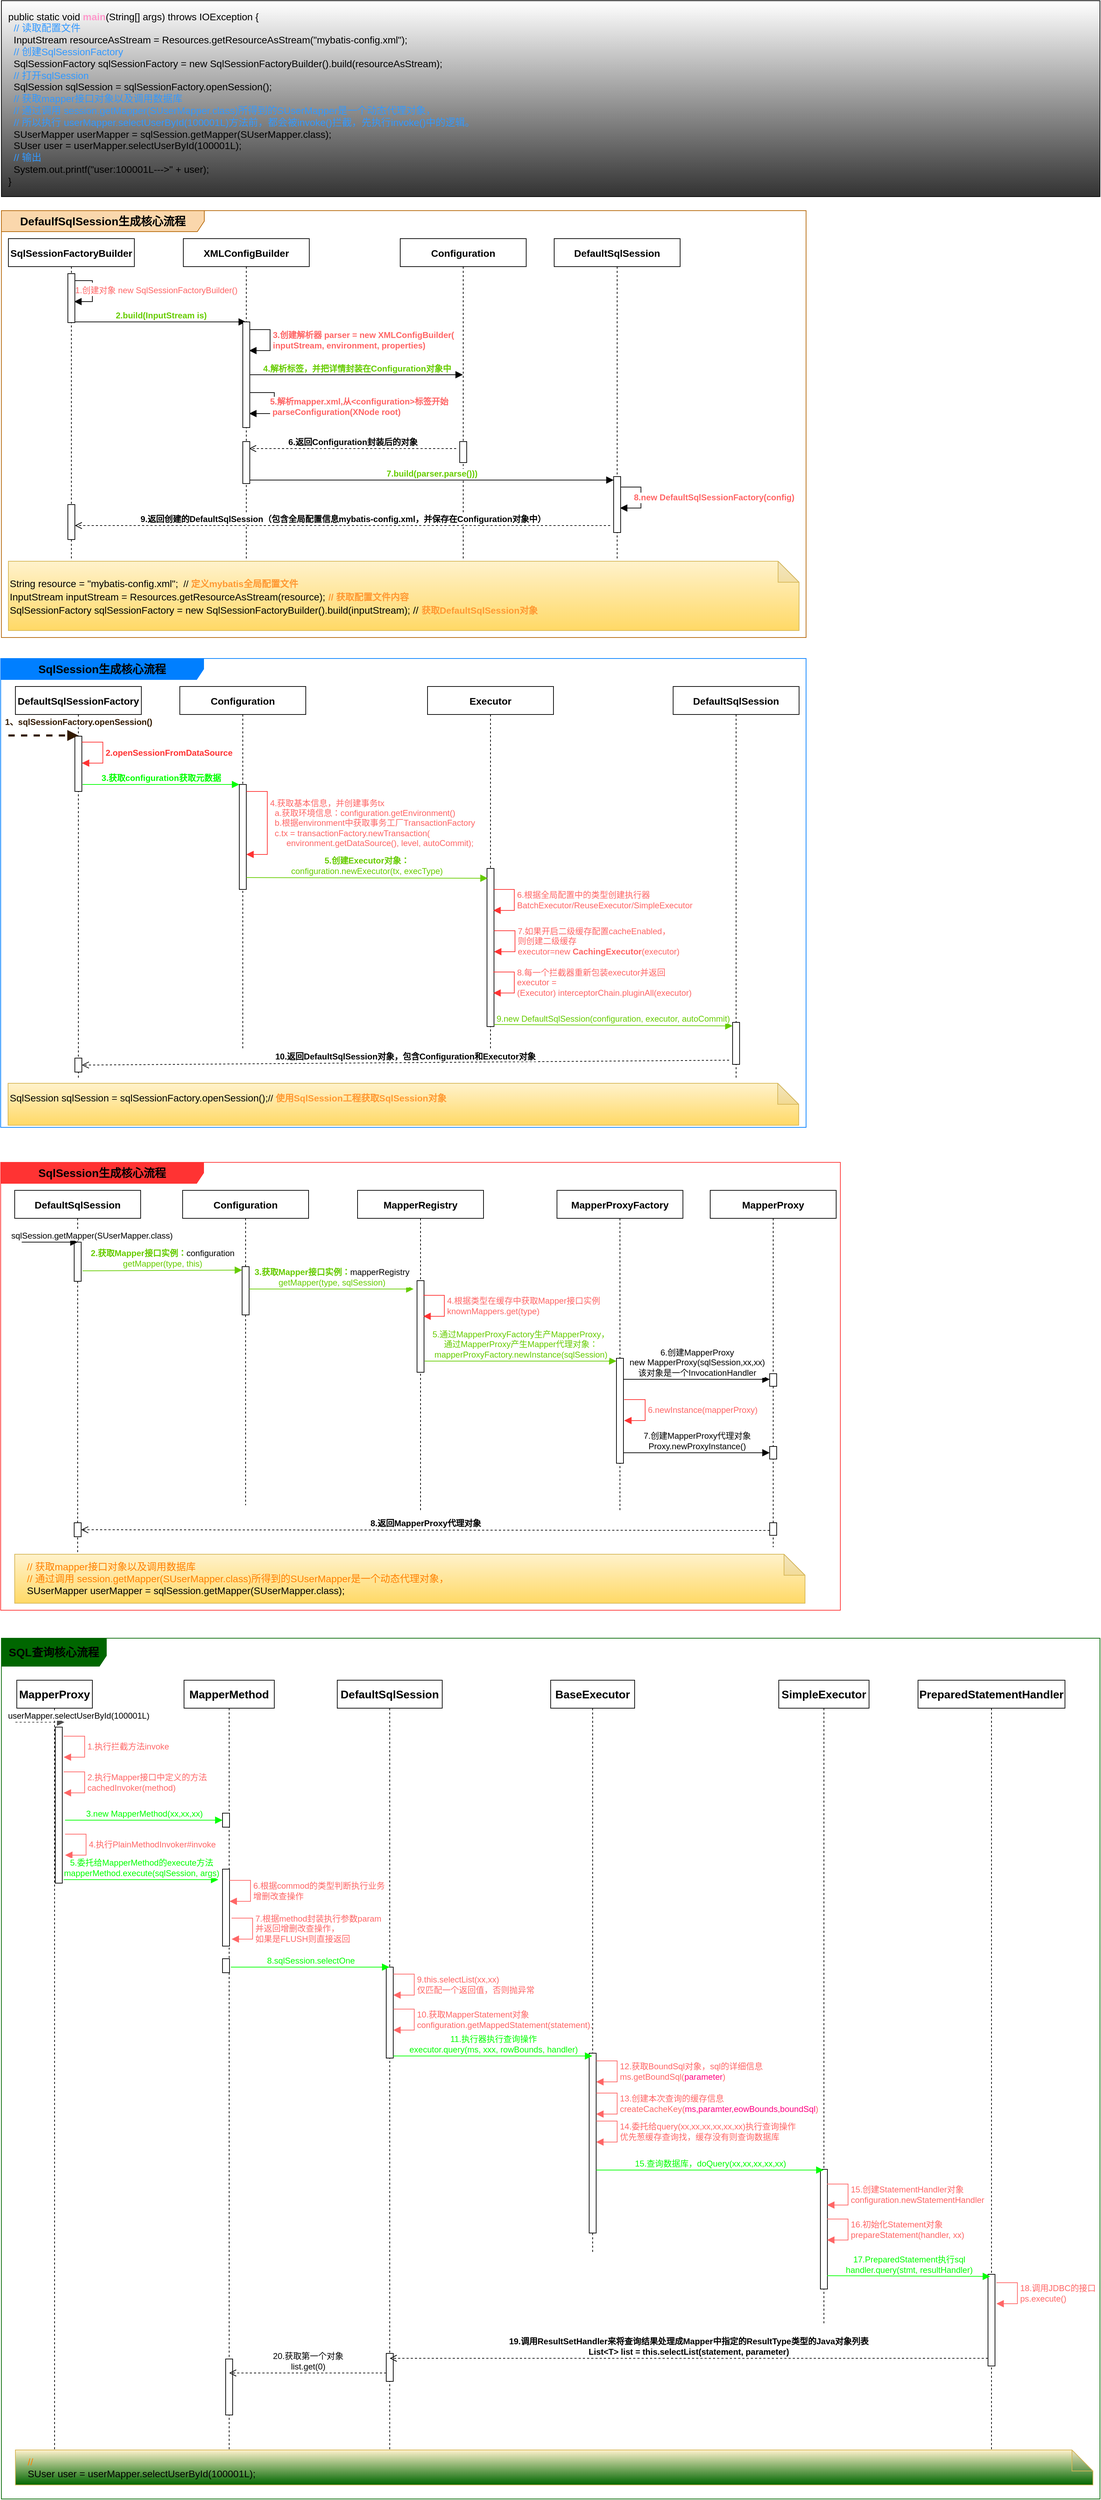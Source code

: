 <mxfile version="22.1.11" type="github">
  <diagram name="Page-1" id="13e1069c-82ec-6db2-03f1-153e76fe0fe0">
    <mxGraphModel dx="594" dy="2478" grid="1" gridSize="10" guides="1" tooltips="1" connect="1" arrows="1" fold="1" page="1" pageScale="1" pageWidth="1100" pageHeight="850" background="none" math="0" shadow="0">
      <root>
        <mxCell id="0" />
        <mxCell id="1" parent="0" />
        <mxCell id="zjFDjqaOxEZ_G2lJnjP6-79" value="" style="group" parent="1" vertex="1" connectable="0">
          <mxGeometry x="70" width="1150" height="610" as="geometry" />
        </mxCell>
        <mxCell id="zjFDjqaOxEZ_G2lJnjP6-47" value="&lt;b&gt;DefaulfSqlSession生成核心流程&lt;/b&gt;" style="shape=umlFrame;whiteSpace=wrap;html=1;pointerEvents=0;fontSize=16;fillStyle=solid;swimlaneFillColor=default;width=290;height=30;fillColor=#fad7ac;strokeColor=#b46504;shadow=0;container=0;" parent="zjFDjqaOxEZ_G2lJnjP6-79" vertex="1">
          <mxGeometry width="1150" height="610" as="geometry" />
        </mxCell>
        <mxCell id="zjFDjqaOxEZ_G2lJnjP6-3" value="&lt;font style=&quot;font-size: 14px;&quot;&gt;&lt;b&gt;SqlSessionFactoryBuilder&lt;/b&gt;&lt;/font&gt;" style="shape=umlLifeline;perimeter=lifelinePerimeter;whiteSpace=wrap;html=1;container=0;dropTarget=0;collapsible=0;recursiveResize=0;outlineConnect=0;portConstraint=eastwest;newEdgeStyle={&quot;curved&quot;:0,&quot;rounded&quot;:0};fontSize=16;labelBackgroundColor=none;" parent="zjFDjqaOxEZ_G2lJnjP6-79" vertex="1">
          <mxGeometry x="10" y="40" width="180" height="460" as="geometry" />
        </mxCell>
        <mxCell id="zjFDjqaOxEZ_G2lJnjP6-11" value="" style="html=1;align=left;spacingLeft=2;endArrow=block;rounded=0;edgeStyle=orthogonalEdgeStyle;curved=0;rounded=0;fontSize=12;startSize=8;endSize=8;" parent="zjFDjqaOxEZ_G2lJnjP6-79" edge="1">
          <mxGeometry x="0.854" y="-10" relative="1" as="geometry">
            <mxPoint x="104" y="100" as="sourcePoint" />
            <Array as="points">
              <mxPoint x="130" y="100" />
              <mxPoint x="130" y="130" />
            </Array>
            <mxPoint x="104" y="130" as="targetPoint" />
            <mxPoint as="offset" />
          </mxGeometry>
        </mxCell>
        <mxCell id="zjFDjqaOxEZ_G2lJnjP6-14" value="&lt;font color=&quot;#ff6666&quot; style=&quot;font-size: 12px;&quot;&gt;1.创建对象 new SqlSessionFactoryBuilder()&lt;/font&gt;" style="edgeLabel;html=1;align=center;verticalAlign=middle;resizable=0;points=[];fontSize=16;container=0;" parent="zjFDjqaOxEZ_G2lJnjP6-11" vertex="1" connectable="0">
          <mxGeometry x="0.098" y="2" relative="1" as="geometry">
            <mxPoint x="89" y="-7" as="offset" />
          </mxGeometry>
        </mxCell>
        <mxCell id="zjFDjqaOxEZ_G2lJnjP6-13" value="&lt;b&gt;&lt;font style=&quot;font-size: 14px;&quot;&gt;XMLConfigBuilder&lt;/font&gt;&lt;/b&gt;" style="shape=umlLifeline;perimeter=lifelinePerimeter;whiteSpace=wrap;html=1;container=0;dropTarget=0;collapsible=0;recursiveResize=0;outlineConnect=0;portConstraint=eastwest;newEdgeStyle={&quot;curved&quot;:0,&quot;rounded&quot;:0};fontSize=16;labelBackgroundColor=none;" parent="zjFDjqaOxEZ_G2lJnjP6-79" vertex="1">
          <mxGeometry x="260" y="40" width="180" height="460" as="geometry" />
        </mxCell>
        <mxCell id="zjFDjqaOxEZ_G2lJnjP6-19" value="&lt;b&gt;&lt;font color=&quot;#66cc00&quot;&gt;2.build(InputStream is)&lt;/font&gt;&lt;/b&gt;" style="html=1;verticalAlign=bottom;endArrow=block;curved=0;rounded=0;fontSize=12;startSize=8;endSize=8;" parent="zjFDjqaOxEZ_G2lJnjP6-79" target="zjFDjqaOxEZ_G2lJnjP6-13" edge="1">
          <mxGeometry width="80" relative="1" as="geometry">
            <mxPoint x="105" y="159" as="sourcePoint" />
            <mxPoint x="185" y="159" as="targetPoint" />
          </mxGeometry>
        </mxCell>
        <mxCell id="zjFDjqaOxEZ_G2lJnjP6-28" value="&lt;b&gt;&lt;font color=&quot;#ff6666&quot;&gt;3.创建解析器 parser = new XMLConfigBuilder(&lt;br&gt;inputStream, environment, properties)&lt;/font&gt;&lt;/b&gt;" style="html=1;align=left;spacingLeft=2;endArrow=block;rounded=0;edgeStyle=orthogonalEdgeStyle;curved=0;rounded=0;fontSize=12;startSize=8;endSize=8;" parent="zjFDjqaOxEZ_G2lJnjP6-79" edge="1">
          <mxGeometry relative="1" as="geometry">
            <mxPoint x="354" y="170" as="sourcePoint" />
            <Array as="points">
              <mxPoint x="384" y="200" />
            </Array>
            <mxPoint x="354" y="200" as="targetPoint" />
          </mxGeometry>
        </mxCell>
        <mxCell id="zjFDjqaOxEZ_G2lJnjP6-29" value="&lt;b&gt;&lt;font style=&quot;font-size: 14px;&quot;&gt;Configuration&lt;/font&gt;&lt;/b&gt;" style="shape=umlLifeline;perimeter=lifelinePerimeter;whiteSpace=wrap;html=1;container=0;dropTarget=0;collapsible=0;recursiveResize=0;outlineConnect=0;portConstraint=eastwest;newEdgeStyle={&quot;curved&quot;:0,&quot;rounded&quot;:0};fontSize=16;labelBackgroundColor=none;" parent="zjFDjqaOxEZ_G2lJnjP6-79" vertex="1">
          <mxGeometry x="570" y="40" width="180" height="460" as="geometry" />
        </mxCell>
        <mxCell id="zjFDjqaOxEZ_G2lJnjP6-31" value="&lt;b&gt;&lt;font color=&quot;#66cc00&quot;&gt;4.解析标签，并把详情封装在Configuration对象中&lt;/font&gt;&lt;/b&gt;" style="html=1;verticalAlign=bottom;endArrow=block;curved=0;rounded=0;fontSize=12;startSize=8;endSize=8;" parent="zjFDjqaOxEZ_G2lJnjP6-79" source="zjFDjqaOxEZ_G2lJnjP6-16" target="zjFDjqaOxEZ_G2lJnjP6-29" edge="1">
          <mxGeometry width="80" relative="1" as="geometry">
            <mxPoint x="360" y="240" as="sourcePoint" />
            <mxPoint x="440" y="240" as="targetPoint" />
          </mxGeometry>
        </mxCell>
        <mxCell id="zjFDjqaOxEZ_G2lJnjP6-33" value="&lt;font style=&quot;&quot; color=&quot;#ff6666&quot;&gt;&lt;b&gt;5.解析mapper.xml,从&amp;lt;configuration&amp;gt;标签开始&lt;/b&gt;&lt;br&gt;&lt;b&gt;&amp;nbsp;parseConfiguration(XNode root)&lt;/b&gt;&lt;br&gt;&lt;/font&gt;" style="html=1;align=left;spacingLeft=2;endArrow=block;rounded=0;edgeStyle=orthogonalEdgeStyle;curved=0;rounded=0;fontSize=12;startSize=8;endSize=8;" parent="zjFDjqaOxEZ_G2lJnjP6-79" edge="1">
          <mxGeometry x="0.49" y="-10" relative="1" as="geometry">
            <mxPoint x="354" y="260" as="sourcePoint" />
            <Array as="points">
              <mxPoint x="390" y="260" />
              <mxPoint x="390" y="290" />
            </Array>
            <mxPoint x="354" y="290" as="targetPoint" />
            <mxPoint as="offset" />
          </mxGeometry>
        </mxCell>
        <mxCell id="zjFDjqaOxEZ_G2lJnjP6-37" value="&lt;b&gt;6.返回Configuration封装后的对象&lt;/b&gt;" style="html=1;verticalAlign=bottom;endArrow=open;dashed=1;endSize=8;curved=0;rounded=0;fontSize=12;" parent="zjFDjqaOxEZ_G2lJnjP6-79" edge="1">
          <mxGeometry relative="1" as="geometry">
            <mxPoint x="650" y="340" as="sourcePoint" />
            <mxPoint x="354" y="340" as="targetPoint" />
          </mxGeometry>
        </mxCell>
        <mxCell id="zjFDjqaOxEZ_G2lJnjP6-38" value="&lt;b&gt;&lt;font style=&quot;font-size: 14px;&quot;&gt;DefaultSqlSession&lt;/font&gt;&lt;/b&gt;" style="shape=umlLifeline;perimeter=lifelinePerimeter;whiteSpace=wrap;html=1;container=0;dropTarget=0;collapsible=0;recursiveResize=0;outlineConnect=0;portConstraint=eastwest;newEdgeStyle={&quot;curved&quot;:0,&quot;rounded&quot;:0};fontSize=16;labelBackgroundColor=none;" parent="zjFDjqaOxEZ_G2lJnjP6-79" vertex="1">
          <mxGeometry x="790" y="40" width="180" height="460" as="geometry" />
        </mxCell>
        <mxCell id="zjFDjqaOxEZ_G2lJnjP6-42" value="&lt;font style=&quot;&quot; color=&quot;#ff6666&quot;&gt;&lt;b&gt;8.new DefaultSqlSessionFactory(config)&lt;/b&gt;&lt;/font&gt;" style="html=1;align=left;spacingLeft=2;endArrow=block;rounded=0;edgeStyle=orthogonalEdgeStyle;curved=0;rounded=0;fontSize=12;startSize=8;endSize=8;" parent="zjFDjqaOxEZ_G2lJnjP6-79" edge="1">
          <mxGeometry y="-14" relative="1" as="geometry">
            <mxPoint x="884" y="395" as="sourcePoint" />
            <Array as="points">
              <mxPoint x="914" y="425" />
            </Array>
            <mxPoint x="884" y="425" as="targetPoint" />
            <mxPoint as="offset" />
          </mxGeometry>
        </mxCell>
        <mxCell id="zjFDjqaOxEZ_G2lJnjP6-45" value="&lt;b&gt;9.返回创建的DefaultSqlSession（包含全局配置信息mybatis-config.xml，并保存在Configuration对象中）&lt;/b&gt;" style="html=1;verticalAlign=bottom;endArrow=open;dashed=1;endSize=8;curved=0;rounded=0;fontSize=12;" parent="zjFDjqaOxEZ_G2lJnjP6-79" edge="1">
          <mxGeometry relative="1" as="geometry">
            <mxPoint x="870" y="450" as="sourcePoint" />
            <mxPoint x="105" y="450" as="targetPoint" />
          </mxGeometry>
        </mxCell>
        <mxCell id="zjFDjqaOxEZ_G2lJnjP6-49" value="&lt;div style=&quot;&quot;&gt;&lt;font style=&quot;font-size: 14px;&quot;&gt;String resource = &quot;mybatis-config.xml&quot;;&amp;nbsp;&lt;/font&gt;&lt;span style=&quot;font-size: 13px;&quot;&gt; // &lt;b&gt;&lt;font color=&quot;#ff9933&quot;&gt;定义&lt;/font&gt;&lt;font style=&quot;font-size: 13px;&quot; color=&quot;#ff9933&quot;&gt;mybatis全局配置文件&lt;/font&gt;&lt;/b&gt;&lt;/span&gt;&lt;/div&gt;&lt;div style=&quot;&quot;&gt;&lt;font style=&quot;font-size: 14px;&quot;&gt;InputStream inputStream = Resources.getResourceAsStream(resource);&lt;/font&gt; &lt;b style=&quot;font-size: 14px;&quot;&gt;&lt;font style=&quot;font-size: 13px;&quot; color=&quot;#ff9933&quot;&gt;// 获取配置文件内容&lt;/font&gt;&lt;/b&gt;&lt;/div&gt;&lt;div style=&quot;&quot;&gt;&lt;font style=&quot;font-size: 14px;&quot;&gt;SqlSessionFactory sqlSessionFactory = new SqlSessionFactoryBuilder().build(inputStream); //&lt;/font&gt; &lt;b style=&quot;font-size: 14px;&quot;&gt;&lt;font color=&quot;#ff9933&quot; style=&quot;font-size: 13px;&quot;&gt;获取DefaultSqlSession对象&lt;/font&gt;&lt;/b&gt;&lt;/div&gt;" style="shape=note;whiteSpace=wrap;html=1;backgroundOutline=1;darkOpacity=0.05;fontSize=16;fillColor=#fff2cc;strokeColor=#d6b656;align=left;gradientColor=#ffd966;container=0;" parent="zjFDjqaOxEZ_G2lJnjP6-79" vertex="1">
          <mxGeometry x="10" y="501" width="1130" height="99" as="geometry" />
        </mxCell>
        <mxCell id="zjFDjqaOxEZ_G2lJnjP6-9" value="" style="html=1;points=[[0,0,0,0,5],[0,1,0,0,-5],[1,0,0,0,5],[1,1,0,0,-5]];perimeter=orthogonalPerimeter;outlineConnect=0;targetShapes=umlLifeline;portConstraint=eastwest;newEdgeStyle={&quot;curved&quot;:0,&quot;rounded&quot;:0};fontSize=16;container=0;" parent="zjFDjqaOxEZ_G2lJnjP6-79" vertex="1">
          <mxGeometry x="95" y="90" width="10" height="70" as="geometry" />
        </mxCell>
        <mxCell id="zjFDjqaOxEZ_G2lJnjP6-46" value="" style="html=1;points=[[0,0,0,0,5],[0,1,0,0,-5],[1,0,0,0,5],[1,1,0,0,-5]];perimeter=orthogonalPerimeter;outlineConnect=0;targetShapes=umlLifeline;portConstraint=eastwest;newEdgeStyle={&quot;curved&quot;:0,&quot;rounded&quot;:0};fontSize=16;container=0;" parent="zjFDjqaOxEZ_G2lJnjP6-79" vertex="1">
          <mxGeometry x="95" y="420" width="10" height="50" as="geometry" />
        </mxCell>
        <mxCell id="zjFDjqaOxEZ_G2lJnjP6-16" value="" style="html=1;points=[[0,0,0,0,5],[0,1,0,0,-5],[1,0,0,0,5],[1,1,0,0,-5]];perimeter=orthogonalPerimeter;outlineConnect=0;targetShapes=umlLifeline;portConstraint=eastwest;newEdgeStyle={&quot;curved&quot;:0,&quot;rounded&quot;:0};fontSize=16;container=0;" parent="zjFDjqaOxEZ_G2lJnjP6-79" vertex="1">
          <mxGeometry x="345" y="159" width="10" height="151" as="geometry" />
        </mxCell>
        <mxCell id="zjFDjqaOxEZ_G2lJnjP6-36" value="" style="html=1;points=[[0,0,0,0,5],[0,1,0,0,-5],[1,0,0,0,5],[1,1,0,0,-5]];perimeter=orthogonalPerimeter;outlineConnect=0;targetShapes=umlLifeline;portConstraint=eastwest;newEdgeStyle={&quot;curved&quot;:0,&quot;rounded&quot;:0};fontSize=16;container=0;" parent="zjFDjqaOxEZ_G2lJnjP6-79" vertex="1">
          <mxGeometry x="345" y="330" width="10" height="60" as="geometry" />
        </mxCell>
        <mxCell id="zjFDjqaOxEZ_G2lJnjP6-35" value="" style="html=1;points=[[0,0,0,0,5],[0,1,0,0,-5],[1,0,0,0,5],[1,1,0,0,-5]];perimeter=orthogonalPerimeter;outlineConnect=0;targetShapes=umlLifeline;portConstraint=eastwest;newEdgeStyle={&quot;curved&quot;:0,&quot;rounded&quot;:0};fontSize=16;container=0;" parent="zjFDjqaOxEZ_G2lJnjP6-79" vertex="1">
          <mxGeometry x="655" y="330" width="10" height="30" as="geometry" />
        </mxCell>
        <mxCell id="zjFDjqaOxEZ_G2lJnjP6-39" value="" style="html=1;points=[[0,0,0,0,5],[0,1,0,0,-5],[1,0,0,0,5],[1,1,0,0,-5]];perimeter=orthogonalPerimeter;outlineConnect=0;targetShapes=umlLifeline;portConstraint=eastwest;newEdgeStyle={&quot;curved&quot;:0,&quot;rounded&quot;:0};fontSize=16;container=0;" parent="zjFDjqaOxEZ_G2lJnjP6-79" vertex="1">
          <mxGeometry x="875" y="380" width="10" height="80" as="geometry" />
        </mxCell>
        <mxCell id="zjFDjqaOxEZ_G2lJnjP6-40" value="&lt;b&gt;&lt;font color=&quot;#66cc00&quot;&gt;7.build(parser.parse()))&lt;/font&gt;&lt;/b&gt;" style="html=1;verticalAlign=bottom;endArrow=block;curved=0;rounded=0;fontSize=12;startSize=8;endSize=8;exitX=1;exitY=1;exitDx=0;exitDy=-5;exitPerimeter=0;entryX=0;entryY=0;entryDx=0;entryDy=5;entryPerimeter=0;" parent="zjFDjqaOxEZ_G2lJnjP6-79" source="zjFDjqaOxEZ_G2lJnjP6-36" target="zjFDjqaOxEZ_G2lJnjP6-39" edge="1">
          <mxGeometry width="80" relative="1" as="geometry">
            <mxPoint x="354" y="374" as="sourcePoint" />
            <mxPoint x="870" y="390" as="targetPoint" />
          </mxGeometry>
        </mxCell>
        <mxCell id="zjFDjqaOxEZ_G2lJnjP6-135" value="" style="group" parent="1" vertex="1" connectable="0">
          <mxGeometry x="69" y="640" width="1151" height="670" as="geometry" />
        </mxCell>
        <mxCell id="zjFDjqaOxEZ_G2lJnjP6-81" value="&lt;b&gt;SqlSession生成核心流程&lt;/b&gt;" style="shape=umlFrame;whiteSpace=wrap;html=1;pointerEvents=0;fontSize=16;fillStyle=solid;swimlaneFillColor=default;width=290;height=30;fillColor=#007FFF;strokeColor=#007FFF;shadow=0;container=0;gradientColor=none;" parent="zjFDjqaOxEZ_G2lJnjP6-135" vertex="1">
          <mxGeometry width="1151" height="670" as="geometry" />
        </mxCell>
        <mxCell id="zjFDjqaOxEZ_G2lJnjP6-82" value="&lt;font style=&quot;font-size: 14px;&quot;&gt;&lt;b&gt;DefaultSqlSessionFactory&lt;/b&gt;&lt;/font&gt;" style="shape=umlLifeline;perimeter=lifelinePerimeter;whiteSpace=wrap;html=1;container=0;dropTarget=0;collapsible=0;recursiveResize=0;outlineConnect=0;portConstraint=eastwest;newEdgeStyle={&quot;curved&quot;:0,&quot;rounded&quot;:0};fontSize=16;labelBackgroundColor=none;" parent="zjFDjqaOxEZ_G2lJnjP6-135" vertex="1">
          <mxGeometry x="21" y="40" width="180" height="560" as="geometry" />
        </mxCell>
        <mxCell id="zjFDjqaOxEZ_G2lJnjP6-96" value="" style="html=1;points=[[0,0,0,0,5],[0,1,0,0,-5],[1,0,0,0,5],[1,1,0,0,-5]];perimeter=orthogonalPerimeter;outlineConnect=0;targetShapes=umlLifeline;portConstraint=eastwest;newEdgeStyle={&quot;curved&quot;:0,&quot;rounded&quot;:0};fontSize=16;container=0;" parent="zjFDjqaOxEZ_G2lJnjP6-82" vertex="1">
          <mxGeometry x="85" y="71" width="10" height="79" as="geometry" />
        </mxCell>
        <mxCell id="zjFDjqaOxEZ_G2lJnjP6-133" value="" style="html=1;points=[[0,0,0,0,5],[0,1,0,0,-5],[1,0,0,0,5],[1,1,0,0,-5]];perimeter=orthogonalPerimeter;outlineConnect=0;targetShapes=umlLifeline;portConstraint=eastwest;newEdgeStyle={&quot;curved&quot;:0,&quot;rounded&quot;:0};fontSize=16;" parent="zjFDjqaOxEZ_G2lJnjP6-82" vertex="1">
          <mxGeometry x="85" y="531" width="10" height="20" as="geometry" />
        </mxCell>
        <mxCell id="zjFDjqaOxEZ_G2lJnjP6-85" value="&lt;b style=&quot;border-color: var(--border-color);&quot;&gt;&lt;font style=&quot;border-color: var(--border-color); font-size: 14px;&quot;&gt;Configuration&lt;/font&gt;&lt;/b&gt;" style="shape=umlLifeline;perimeter=lifelinePerimeter;whiteSpace=wrap;html=1;container=0;dropTarget=0;collapsible=0;recursiveResize=0;outlineConnect=0;portConstraint=eastwest;newEdgeStyle={&quot;curved&quot;:0,&quot;rounded&quot;:0};fontSize=16;labelBackgroundColor=none;" parent="zjFDjqaOxEZ_G2lJnjP6-135" vertex="1">
          <mxGeometry x="256" y="40" width="180" height="520" as="geometry" />
        </mxCell>
        <mxCell id="zjFDjqaOxEZ_G2lJnjP6-119" value="" style="html=1;points=[[0,0,0,0,5],[0,1,0,0,-5],[1,0,0,0,5],[1,1,0,0,-5]];perimeter=orthogonalPerimeter;outlineConnect=0;targetShapes=umlLifeline;portConstraint=eastwest;newEdgeStyle={&quot;curved&quot;:0,&quot;rounded&quot;:0};fontSize=16;" parent="zjFDjqaOxEZ_G2lJnjP6-85" vertex="1">
          <mxGeometry x="85" y="140" width="10" height="150" as="geometry" />
        </mxCell>
        <mxCell id="zjFDjqaOxEZ_G2lJnjP6-88" value="&lt;b&gt;&lt;font style=&quot;font-size: 14px;&quot;&gt;Executor&lt;/font&gt;&lt;/b&gt;" style="shape=umlLifeline;perimeter=lifelinePerimeter;whiteSpace=wrap;html=1;container=0;dropTarget=0;collapsible=0;recursiveResize=0;outlineConnect=0;portConstraint=eastwest;newEdgeStyle={&quot;curved&quot;:0,&quot;rounded&quot;:0};fontSize=16;labelBackgroundColor=none;" parent="zjFDjqaOxEZ_G2lJnjP6-135" vertex="1">
          <mxGeometry x="610" y="40" width="180" height="520" as="geometry" />
        </mxCell>
        <mxCell id="zjFDjqaOxEZ_G2lJnjP6-121" value="" style="html=1;points=[[0,0,0,0,5],[0,1,0,0,-5],[1,0,0,0,5],[1,1,0,0,-5]];perimeter=orthogonalPerimeter;outlineConnect=0;targetShapes=umlLifeline;portConstraint=eastwest;newEdgeStyle={&quot;curved&quot;:0,&quot;rounded&quot;:0};fontSize=16;" parent="zjFDjqaOxEZ_G2lJnjP6-88" vertex="1">
          <mxGeometry x="85" y="260" width="10" height="226" as="geometry" />
        </mxCell>
        <mxCell id="zjFDjqaOxEZ_G2lJnjP6-92" value="&lt;b&gt;&lt;font style=&quot;font-size: 14px;&quot;&gt;DefaultSqlSession&lt;/font&gt;&lt;/b&gt;" style="shape=umlLifeline;perimeter=lifelinePerimeter;whiteSpace=wrap;html=1;container=0;dropTarget=0;collapsible=0;recursiveResize=0;outlineConnect=0;portConstraint=eastwest;newEdgeStyle={&quot;curved&quot;:0,&quot;rounded&quot;:0};fontSize=16;labelBackgroundColor=none;" parent="zjFDjqaOxEZ_G2lJnjP6-135" vertex="1">
          <mxGeometry x="961" y="40" width="180" height="560" as="geometry" />
        </mxCell>
        <mxCell id="zjFDjqaOxEZ_G2lJnjP6-126" value="" style="html=1;points=[[0,0,0,0,5],[0,1,0,0,-5],[1,0,0,0,5],[1,1,0,0,-5]];perimeter=orthogonalPerimeter;outlineConnect=0;targetShapes=umlLifeline;portConstraint=eastwest;newEdgeStyle={&quot;curved&quot;:0,&quot;rounded&quot;:0};fontSize=16;" parent="zjFDjqaOxEZ_G2lJnjP6-92" vertex="1">
          <mxGeometry x="85" y="480" width="10" height="60" as="geometry" />
        </mxCell>
        <mxCell id="zjFDjqaOxEZ_G2lJnjP6-95" value="&lt;div style=&quot;font-size: 14px;&quot;&gt;&lt;font style=&quot;font-size: 14px;&quot;&gt;SqlSession sqlSession = sqlSessionFactory.openSession();&lt;/font&gt;&lt;span style=&quot;font-size: 13px; background-color: initial;&quot;&gt;// &lt;font color=&quot;#ff9933&quot;&gt;&lt;b&gt;使用SqlSession工程获取SqlSession对象&lt;/b&gt;&lt;/font&gt;&lt;/span&gt;&lt;/div&gt;&lt;div style=&quot;&quot;&gt;&lt;br&gt;&lt;/div&gt;" style="shape=note;whiteSpace=wrap;html=1;backgroundOutline=1;darkOpacity=0.05;fontSize=16;fillColor=#fff2cc;strokeColor=#d6b656;align=left;gradientColor=#ffd966;container=0;" parent="zjFDjqaOxEZ_G2lJnjP6-135" vertex="1">
          <mxGeometry x="10.5" y="607" width="1130" height="60" as="geometry" />
        </mxCell>
        <mxCell id="zjFDjqaOxEZ_G2lJnjP6-106" value="&lt;b&gt;&lt;font color=&quot;#331a00&quot;&gt;1、sqlSessionFactory.openSession()&lt;/font&gt;&lt;/b&gt;" style="html=1;verticalAlign=bottom;endArrow=block;curved=0;rounded=0;fontSize=12;startSize=8;endSize=8;dashed=1;strokeWidth=3;strokeColor=#331A00;" parent="zjFDjqaOxEZ_G2lJnjP6-135" edge="1">
          <mxGeometry x="1" y="10" width="80" relative="1" as="geometry">
            <mxPoint x="11" y="110" as="sourcePoint" />
            <mxPoint x="111" y="110" as="targetPoint" />
            <mxPoint as="offset" />
          </mxGeometry>
        </mxCell>
        <mxCell id="zjFDjqaOxEZ_G2lJnjP6-110" value="&lt;b&gt;&lt;font color=&quot;#ff3333&quot;&gt;2.openSessionFromDataSource&lt;/font&gt;&lt;/b&gt;" style="html=1;align=left;spacingLeft=2;endArrow=block;rounded=0;edgeStyle=orthogonalEdgeStyle;curved=0;rounded=0;fontSize=12;startSize=8;endSize=8;strokeColor=#FF3333;" parent="zjFDjqaOxEZ_G2lJnjP6-135" edge="1">
          <mxGeometry relative="1" as="geometry">
            <mxPoint x="116" y="119.5" as="sourcePoint" />
            <Array as="points">
              <mxPoint x="146" y="149.5" />
            </Array>
            <mxPoint x="116" y="149.5" as="targetPoint" />
            <mxPoint as="offset" />
          </mxGeometry>
        </mxCell>
        <mxCell id="zjFDjqaOxEZ_G2lJnjP6-120" value="&lt;b&gt;&lt;font color=&quot;#00ff00&quot;&gt;3.获取configuration获取元数据&lt;/font&gt;&lt;/b&gt;" style="html=1;verticalAlign=bottom;endArrow=block;curved=0;rounded=0;fontSize=12;startSize=8;endSize=8;strokeColor=#00FF00;" parent="zjFDjqaOxEZ_G2lJnjP6-135" edge="1">
          <mxGeometry width="80" relative="1" as="geometry">
            <mxPoint x="117" y="180" as="sourcePoint" />
            <mxPoint x="341" y="180" as="targetPoint" />
          </mxGeometry>
        </mxCell>
        <mxCell id="zjFDjqaOxEZ_G2lJnjP6-122" value="&lt;font color=&quot;#66cc00&quot;&gt;&lt;b&gt;5.创建Executor对象：&lt;/b&gt;&lt;br&gt;configuration.newExecutor(tx, execType)&lt;/font&gt;" style="html=1;verticalAlign=bottom;endArrow=block;curved=0;rounded=0;fontSize=12;startSize=8;endSize=8;strokeColor=#66CC00;" parent="zjFDjqaOxEZ_G2lJnjP6-135" edge="1">
          <mxGeometry width="80" relative="1" as="geometry">
            <mxPoint x="351" y="313" as="sourcePoint" />
            <mxPoint x="696" y="314" as="targetPoint" />
          </mxGeometry>
        </mxCell>
        <mxCell id="zjFDjqaOxEZ_G2lJnjP6-124" value="&lt;font color=&quot;#ff6666&quot;&gt;7.如果开启二级缓存配置cacheEnabled，&lt;br&gt;则创建二级缓存 &lt;br&gt;executor=new &lt;b&gt;CachingExecutor&lt;/b&gt;(executor)&lt;/font&gt;" style="html=1;align=left;spacingLeft=2;endArrow=block;rounded=0;edgeStyle=orthogonalEdgeStyle;curved=0;rounded=0;fontSize=12;startSize=8;endSize=8;strokeColor=#FF3333;" parent="zjFDjqaOxEZ_G2lJnjP6-135" edge="1">
          <mxGeometry relative="1" as="geometry">
            <mxPoint x="705" y="389" as="sourcePoint" />
            <Array as="points">
              <mxPoint x="735" y="419" />
            </Array>
            <mxPoint x="705" y="419" as="targetPoint" />
            <mxPoint as="offset" />
          </mxGeometry>
        </mxCell>
        <mxCell id="zjFDjqaOxEZ_G2lJnjP6-125" value="&lt;font color=&quot;#ff6666&quot;&gt;8.每一个拦截器重新包装executor并返回&lt;br&gt;executor = &lt;br&gt;(Executor) interceptorChain.pluginAll(executor)&lt;/font&gt;" style="html=1;align=left;spacingLeft=2;endArrow=block;rounded=0;edgeStyle=orthogonalEdgeStyle;curved=0;rounded=0;fontSize=12;startSize=8;endSize=8;strokeColor=#FF3333;" parent="zjFDjqaOxEZ_G2lJnjP6-135" edge="1">
          <mxGeometry relative="1" as="geometry">
            <mxPoint x="704" y="448" as="sourcePoint" />
            <Array as="points">
              <mxPoint x="734" y="478" />
            </Array>
            <mxPoint x="704" y="478" as="targetPoint" />
            <mxPoint as="offset" />
          </mxGeometry>
        </mxCell>
        <mxCell id="zjFDjqaOxEZ_G2lJnjP6-127" value="&lt;font color=&quot;#66cc00&quot;&gt;9.new DefaultSqlSession(configuration, executor, autoCommit)&lt;/font&gt;" style="html=1;verticalAlign=bottom;endArrow=block;curved=0;rounded=0;fontSize=12;startSize=8;endSize=8;entryX=0;entryY=0;entryDx=0;entryDy=5;entryPerimeter=0;strokeColor=#66CC00;" parent="zjFDjqaOxEZ_G2lJnjP6-135" target="zjFDjqaOxEZ_G2lJnjP6-126" edge="1">
          <mxGeometry width="80" relative="1" as="geometry">
            <mxPoint x="705" y="523" as="sourcePoint" />
            <mxPoint x="1041" y="524" as="targetPoint" />
          </mxGeometry>
        </mxCell>
        <mxCell id="zjFDjqaOxEZ_G2lJnjP6-128" value="&lt;b&gt;10.返回DefaultSqlSession对象，包含Configuration和Executor对象&lt;/b&gt;" style="html=1;verticalAlign=bottom;endArrow=open;dashed=1;endSize=8;curved=0;rounded=0;fontSize=12;entryX=1;entryY=1;entryDx=0;entryDy=-5;entryPerimeter=0;" parent="zjFDjqaOxEZ_G2lJnjP6-135" edge="1">
          <mxGeometry x="0.001" relative="1" as="geometry">
            <mxPoint x="1041" y="574" as="sourcePoint" />
            <mxPoint x="116" y="581" as="targetPoint" />
            <mxPoint as="offset" />
          </mxGeometry>
        </mxCell>
        <mxCell id="zjFDjqaOxEZ_G2lJnjP6-132" value="&lt;div&gt;&lt;font color=&quot;#ff6666&quot;&gt;4.获取基本信息，并创建事务tx&lt;/font&gt;&lt;/div&gt;&lt;div&gt;&lt;font color=&quot;#ff6666&quot;&gt;&amp;nbsp; a.获取环境信息：configuration.getEnvironment()&lt;/font&gt;&lt;/div&gt;&lt;div&gt;&lt;font color=&quot;#ff6666&quot;&gt;&amp;nbsp; b.根据environment中获取事务工厂TransactionFactory&lt;/font&gt;&lt;/div&gt;&lt;div&gt;&lt;font color=&quot;#ff6666&quot;&gt;&amp;nbsp; c.tx = transactionFactory.newTransaction(&lt;/font&gt;&lt;/div&gt;&lt;div&gt;&lt;font color=&quot;#ff6666&quot;&gt;&amp;nbsp; &amp;nbsp; &amp;nbsp; &amp;nbsp;environment.getDataSource(), level, autoCommit);&lt;/font&gt;&lt;/div&gt;" style="html=1;align=left;spacingLeft=2;endArrow=block;rounded=0;edgeStyle=orthogonalEdgeStyle;curved=0;rounded=0;fontSize=12;startSize=8;endSize=8;strokeColor=#FF3333;" parent="zjFDjqaOxEZ_G2lJnjP6-135" edge="1">
          <mxGeometry relative="1" as="geometry">
            <mxPoint x="351" y="190" as="sourcePoint" />
            <Array as="points">
              <mxPoint x="381" y="190" />
              <mxPoint x="381" y="280" />
              <mxPoint x="351" y="280" />
            </Array>
            <mxPoint x="351" y="280" as="targetPoint" />
            <mxPoint as="offset" />
          </mxGeometry>
        </mxCell>
        <mxCell id="zjFDjqaOxEZ_G2lJnjP6-134" value="&lt;div&gt;&lt;font color=&quot;#ff6666&quot;&gt;6.根据全局配置中的类型创建执行器&lt;/font&gt;&lt;/div&gt;&lt;div&gt;&lt;font color=&quot;#ff6666&quot;&gt;BatchExecutor/ReuseExecutor/SimpleExecutor&lt;/font&gt;&lt;/div&gt;" style="html=1;align=left;spacingLeft=2;endArrow=block;rounded=0;edgeStyle=orthogonalEdgeStyle;curved=0;rounded=0;fontSize=12;startSize=8;endSize=8;strokeColor=#FF3333;" parent="zjFDjqaOxEZ_G2lJnjP6-135" edge="1">
          <mxGeometry relative="1" as="geometry">
            <mxPoint x="704" y="330" as="sourcePoint" />
            <Array as="points">
              <mxPoint x="734" y="360" />
            </Array>
            <mxPoint x="704" y="360" as="targetPoint" />
            <mxPoint as="offset" />
          </mxGeometry>
        </mxCell>
        <mxCell id="zjFDjqaOxEZ_G2lJnjP6-185" value="" style="group" parent="1" vertex="1" connectable="0">
          <mxGeometry x="69" y="1360" width="1200" height="640" as="geometry" />
        </mxCell>
        <mxCell id="zjFDjqaOxEZ_G2lJnjP6-140" value="&lt;b&gt;SqlSession生成核心流程&lt;/b&gt;" style="shape=umlFrame;whiteSpace=wrap;html=1;pointerEvents=0;fontSize=16;fillStyle=solid;swimlaneFillColor=default;width=290;height=30;fillColor=#FF3333;strokeColor=#FF3333;shadow=0;container=0;gradientColor=none;" parent="zjFDjqaOxEZ_G2lJnjP6-185" vertex="1">
          <mxGeometry width="1200" height="640" as="geometry" />
        </mxCell>
        <mxCell id="zjFDjqaOxEZ_G2lJnjP6-141" value="&lt;font style=&quot;font-size: 14px;&quot;&gt;&lt;b&gt;DefaultSqlSession&lt;/b&gt;&lt;/font&gt;" style="shape=umlLifeline;perimeter=lifelinePerimeter;whiteSpace=wrap;html=1;container=0;dropTarget=0;collapsible=0;recursiveResize=0;outlineConnect=0;portConstraint=eastwest;newEdgeStyle={&quot;curved&quot;:0,&quot;rounded&quot;:0};fontSize=16;labelBackgroundColor=none;" parent="zjFDjqaOxEZ_G2lJnjP6-185" vertex="1">
          <mxGeometry x="20" y="40" width="180" height="520" as="geometry" />
        </mxCell>
        <mxCell id="zjFDjqaOxEZ_G2lJnjP6-142" value="" style="html=1;points=[[0,0,0,0,5],[0,1,0,0,-5],[1,0,0,0,5],[1,1,0,0,-5]];perimeter=orthogonalPerimeter;outlineConnect=0;targetShapes=umlLifeline;portConstraint=eastwest;newEdgeStyle={&quot;curved&quot;:0,&quot;rounded&quot;:0};fontSize=16;container=0;" parent="zjFDjqaOxEZ_G2lJnjP6-141" vertex="1">
          <mxGeometry x="85" y="74" width="10" height="56" as="geometry" />
        </mxCell>
        <mxCell id="zjFDjqaOxEZ_G2lJnjP6-143" value="" style="html=1;points=[[0,0,0,0,5],[0,1,0,0,-5],[1,0,0,0,5],[1,1,0,0,-5]];perimeter=orthogonalPerimeter;outlineConnect=0;targetShapes=umlLifeline;portConstraint=eastwest;newEdgeStyle={&quot;curved&quot;:0,&quot;rounded&quot;:0};fontSize=16;" parent="zjFDjqaOxEZ_G2lJnjP6-141" vertex="1">
          <mxGeometry x="85" y="475" width="10" height="20" as="geometry" />
        </mxCell>
        <mxCell id="zjFDjqaOxEZ_G2lJnjP6-144" value="&lt;b style=&quot;border-color: var(--border-color);&quot;&gt;&lt;font style=&quot;border-color: var(--border-color); font-size: 14px;&quot;&gt;Configuration&lt;/font&gt;&lt;/b&gt;" style="shape=umlLifeline;perimeter=lifelinePerimeter;whiteSpace=wrap;html=1;container=0;dropTarget=0;collapsible=0;recursiveResize=0;outlineConnect=0;portConstraint=eastwest;newEdgeStyle={&quot;curved&quot;:0,&quot;rounded&quot;:0};fontSize=16;labelBackgroundColor=none;" parent="zjFDjqaOxEZ_G2lJnjP6-185" vertex="1">
          <mxGeometry x="260" y="40" width="180" height="450" as="geometry" />
        </mxCell>
        <mxCell id="zjFDjqaOxEZ_G2lJnjP6-145" value="" style="html=1;points=[[0,0,0,0,5],[0,1,0,0,-5],[1,0,0,0,5],[1,1,0,0,-5]];perimeter=orthogonalPerimeter;outlineConnect=0;targetShapes=umlLifeline;portConstraint=eastwest;newEdgeStyle={&quot;curved&quot;:0,&quot;rounded&quot;:0};fontSize=16;" parent="zjFDjqaOxEZ_G2lJnjP6-144" vertex="1">
          <mxGeometry x="85" y="109" width="10" height="69" as="geometry" />
        </mxCell>
        <mxCell id="zjFDjqaOxEZ_G2lJnjP6-146" value="&lt;b&gt;&lt;font style=&quot;font-size: 14px;&quot;&gt;MapperRegistry&lt;/font&gt;&lt;/b&gt;" style="shape=umlLifeline;perimeter=lifelinePerimeter;whiteSpace=wrap;html=1;container=0;dropTarget=0;collapsible=0;recursiveResize=0;outlineConnect=0;portConstraint=eastwest;newEdgeStyle={&quot;curved&quot;:0,&quot;rounded&quot;:0};fontSize=16;labelBackgroundColor=none;" parent="zjFDjqaOxEZ_G2lJnjP6-185" vertex="1">
          <mxGeometry x="510" y="40" width="180" height="460" as="geometry" />
        </mxCell>
        <mxCell id="zjFDjqaOxEZ_G2lJnjP6-161" value="" style="html=1;points=[[0,0,0,0,5],[0,1,0,0,-5],[1,0,0,0,5],[1,1,0,0,-5]];perimeter=orthogonalPerimeter;outlineConnect=0;targetShapes=umlLifeline;portConstraint=eastwest;newEdgeStyle={&quot;curved&quot;:0,&quot;rounded&quot;:0};fontSize=16;" parent="zjFDjqaOxEZ_G2lJnjP6-146" vertex="1">
          <mxGeometry x="85" y="129" width="10" height="131" as="geometry" />
        </mxCell>
        <mxCell id="zjFDjqaOxEZ_G2lJnjP6-148" value="&lt;b&gt;&lt;font style=&quot;font-size: 14px;&quot;&gt;MapperProxyFactory&lt;/font&gt;&lt;/b&gt;" style="shape=umlLifeline;perimeter=lifelinePerimeter;whiteSpace=wrap;html=1;container=0;dropTarget=0;collapsible=0;recursiveResize=0;outlineConnect=0;portConstraint=eastwest;newEdgeStyle={&quot;curved&quot;:0,&quot;rounded&quot;:0};fontSize=16;labelBackgroundColor=none;" parent="zjFDjqaOxEZ_G2lJnjP6-185" vertex="1">
          <mxGeometry x="795" y="40" width="180" height="460" as="geometry" />
        </mxCell>
        <mxCell id="zjFDjqaOxEZ_G2lJnjP6-171" value="" style="html=1;points=[[0,0,0,0,5],[0,1,0,0,-5],[1,0,0,0,5],[1,1,0,0,-5]];perimeter=orthogonalPerimeter;outlineConnect=0;targetShapes=umlLifeline;portConstraint=eastwest;newEdgeStyle={&quot;curved&quot;:0,&quot;rounded&quot;:0};fontSize=16;" parent="zjFDjqaOxEZ_G2lJnjP6-148" vertex="1">
          <mxGeometry x="85" y="240" width="10" height="150" as="geometry" />
        </mxCell>
        <mxCell id="zjFDjqaOxEZ_G2lJnjP6-150" value="&lt;div style=&quot;font-size: 14px;&quot;&gt;&lt;div&gt;&lt;font color=&quot;#ff8000&quot;&gt;&amp;nbsp; &amp;nbsp; // 获取mapper接口对象以及调用数据库&lt;/font&gt;&lt;/div&gt;&lt;div&gt;&lt;font color=&quot;#ff8000&quot;&gt;&amp;nbsp; &amp;nbsp; // 通过调用 session.getMapper(SUserMapper.class)所得到的SUserMapper是一个动态代理对象，&lt;/font&gt;&lt;/div&gt;&lt;div&gt;&lt;span style=&quot;background-color: initial;&quot;&gt;&amp;nbsp; &amp;nbsp; SUserMapper userMapper = sqlSession.getMapper(SUserMapper.class);&lt;/span&gt;&lt;br&gt;&lt;/div&gt;&lt;/div&gt;" style="shape=note;whiteSpace=wrap;html=1;backgroundOutline=1;darkOpacity=0.05;fontSize=16;fillColor=#fff2cc;strokeColor=#d6b656;align=left;gradientColor=#ffd966;container=0;" parent="zjFDjqaOxEZ_G2lJnjP6-185" vertex="1">
          <mxGeometry x="20" y="560" width="1129.5" height="70" as="geometry" />
        </mxCell>
        <mxCell id="zjFDjqaOxEZ_G2lJnjP6-154" value="&lt;font color=&quot;#66cc00&quot;&gt;&lt;b&gt;2.获取Mapper接口实例：&lt;/b&gt;&lt;/font&gt;configuration&lt;font color=&quot;#66cc00&quot;&gt;&lt;br&gt;getMapper(type, this)&lt;br&gt;&lt;/font&gt;" style="html=1;verticalAlign=bottom;endArrow=block;curved=0;rounded=0;fontSize=12;startSize=8;endSize=8;strokeColor=#66CC00;entryX=0;entryY=0;entryDx=0;entryDy=5;entryPerimeter=0;" parent="zjFDjqaOxEZ_G2lJnjP6-185" target="zjFDjqaOxEZ_G2lJnjP6-145" edge="1">
          <mxGeometry x="0.004" width="80" relative="1" as="geometry">
            <mxPoint x="117" y="155" as="sourcePoint" />
            <mxPoint x="356" y="155" as="targetPoint" />
            <mxPoint as="offset" />
          </mxGeometry>
        </mxCell>
        <mxCell id="zjFDjqaOxEZ_G2lJnjP6-156" value="&lt;font color=&quot;#ff6666&quot;&gt;6.newInstance(mapperProxy)&lt;/font&gt;" style="html=1;align=left;spacingLeft=2;endArrow=block;rounded=0;edgeStyle=orthogonalEdgeStyle;curved=0;rounded=0;fontSize=12;startSize=8;endSize=8;strokeColor=#FF3333;" parent="zjFDjqaOxEZ_G2lJnjP6-185" edge="1">
          <mxGeometry relative="1" as="geometry">
            <mxPoint x="891" y="339" as="sourcePoint" />
            <Array as="points">
              <mxPoint x="921" y="369" />
            </Array>
            <mxPoint x="891" y="369" as="targetPoint" />
            <mxPoint as="offset" />
          </mxGeometry>
        </mxCell>
        <mxCell id="zjFDjqaOxEZ_G2lJnjP6-157" value="&lt;font color=&quot;#66cc00&quot;&gt;5.通过MapperProxyFactory生产MapperProxy，&lt;br&gt;通过MapperProxy产生Mapper代理对象：&lt;br&gt;&lt;div&gt;mapperProxyFactory.newInstance(sqlSession)&lt;/div&gt;&lt;/font&gt;" style="html=1;verticalAlign=bottom;endArrow=block;curved=0;rounded=0;fontSize=12;startSize=8;endSize=8;strokeColor=#66CC00;" parent="zjFDjqaOxEZ_G2lJnjP6-185" edge="1">
          <mxGeometry width="80" relative="1" as="geometry">
            <mxPoint x="606" y="284" as="sourcePoint" />
            <mxPoint x="880" y="284" as="targetPoint" />
          </mxGeometry>
        </mxCell>
        <mxCell id="zjFDjqaOxEZ_G2lJnjP6-158" value="&lt;b&gt;8.返回MapperProxy代理对象&lt;/b&gt;" style="html=1;verticalAlign=bottom;endArrow=open;dashed=1;endSize=8;curved=0;rounded=0;fontSize=12;entryX=1;entryY=0;entryDx=0;entryDy=5;entryPerimeter=0;exitX=0;exitY=1;exitDx=0;exitDy=-5;exitPerimeter=0;" parent="zjFDjqaOxEZ_G2lJnjP6-185" edge="1">
          <mxGeometry x="0.001" relative="1" as="geometry">
            <mxPoint x="1099" y="526" as="sourcePoint" />
            <mxPoint x="115" y="525" as="targetPoint" />
            <mxPoint as="offset" />
          </mxGeometry>
        </mxCell>
        <mxCell id="zjFDjqaOxEZ_G2lJnjP6-160" value="&lt;div&gt;&lt;font color=&quot;#ff6666&quot;&gt;4.根据类型在缓存中获取Mapper接口实例&lt;/font&gt;&lt;/div&gt;&lt;div&gt;&lt;font color=&quot;#ff6666&quot;&gt;knownMappers.get(type)&lt;/font&gt;&lt;br&gt;&lt;/div&gt;" style="html=1;align=left;spacingLeft=2;endArrow=block;rounded=0;edgeStyle=orthogonalEdgeStyle;curved=0;rounded=0;fontSize=12;startSize=8;endSize=8;strokeColor=#FF3333;" parent="zjFDjqaOxEZ_G2lJnjP6-185" edge="1">
          <mxGeometry relative="1" as="geometry">
            <mxPoint x="604" y="190" as="sourcePoint" />
            <Array as="points">
              <mxPoint x="634" y="220" />
            </Array>
            <mxPoint x="604" y="220" as="targetPoint" />
            <mxPoint as="offset" />
          </mxGeometry>
        </mxCell>
        <mxCell id="zjFDjqaOxEZ_G2lJnjP6-164" value="sqlSession.getMapper(SUserMapper.class)" style="html=1;verticalAlign=bottom;endArrow=block;curved=0;rounded=0;fontSize=12;startSize=8;endSize=8;" parent="zjFDjqaOxEZ_G2lJnjP6-185" edge="1">
          <mxGeometry x="1" y="20" width="80" relative="1" as="geometry">
            <mxPoint x="30" y="114" as="sourcePoint" />
            <mxPoint x="110" y="114" as="targetPoint" />
            <mxPoint x="20" y="20" as="offset" />
          </mxGeometry>
        </mxCell>
        <mxCell id="zjFDjqaOxEZ_G2lJnjP6-169" value="&lt;font color=&quot;#66cc00&quot;&gt;&lt;b&gt;3.获取Mapper接口实例：&lt;/b&gt;&lt;/font&gt;mapperRegistry&lt;font color=&quot;#66cc00&quot;&gt;&lt;br&gt;getMapper(type, sqlSession)&lt;br&gt;&lt;/font&gt;" style="html=1;verticalAlign=bottom;endArrow=block;curved=0;rounded=0;fontSize=12;startSize=8;endSize=8;strokeColor=#66CC00;" parent="zjFDjqaOxEZ_G2lJnjP6-185" edge="1">
          <mxGeometry x="0.004" width="80" relative="1" as="geometry">
            <mxPoint x="355" y="181" as="sourcePoint" />
            <mxPoint x="590" y="181" as="targetPoint" />
            <mxPoint as="offset" />
          </mxGeometry>
        </mxCell>
        <mxCell id="zjFDjqaOxEZ_G2lJnjP6-172" value="&lt;b&gt;&lt;font style=&quot;font-size: 14px;&quot;&gt;MapperProxy&lt;/font&gt;&lt;/b&gt;" style="shape=umlLifeline;perimeter=lifelinePerimeter;whiteSpace=wrap;html=1;container=0;dropTarget=0;collapsible=0;recursiveResize=0;outlineConnect=0;portConstraint=eastwest;newEdgeStyle={&quot;curved&quot;:0,&quot;rounded&quot;:0};fontSize=16;labelBackgroundColor=none;" parent="zjFDjqaOxEZ_G2lJnjP6-185" vertex="1">
          <mxGeometry x="1014" y="40" width="180" height="510" as="geometry" />
        </mxCell>
        <mxCell id="zjFDjqaOxEZ_G2lJnjP6-149" value="" style="html=1;points=[[0,0,0,0,5],[0,1,0,0,-5],[1,0,0,0,5],[1,1,0,0,-5]];perimeter=orthogonalPerimeter;outlineConnect=0;targetShapes=umlLifeline;portConstraint=eastwest;newEdgeStyle={&quot;curved&quot;:0,&quot;rounded&quot;:0};fontSize=16;" parent="zjFDjqaOxEZ_G2lJnjP6-172" vertex="1">
          <mxGeometry x="85" y="262" width="10" height="18" as="geometry" />
        </mxCell>
        <mxCell id="zjFDjqaOxEZ_G2lJnjP6-181" value="" style="html=1;points=[[0,0,0,0,5],[0,1,0,0,-5],[1,0,0,0,5],[1,1,0,0,-5]];perimeter=orthogonalPerimeter;outlineConnect=0;targetShapes=umlLifeline;portConstraint=eastwest;newEdgeStyle={&quot;curved&quot;:0,&quot;rounded&quot;:0};fontSize=16;" parent="zjFDjqaOxEZ_G2lJnjP6-172" vertex="1">
          <mxGeometry x="85" y="366" width="10" height="18" as="geometry" />
        </mxCell>
        <mxCell id="zjFDjqaOxEZ_G2lJnjP6-183" value="" style="html=1;points=[[0,0,0,0,5],[0,1,0,0,-5],[1,0,0,0,5],[1,1,0,0,-5]];perimeter=orthogonalPerimeter;outlineConnect=0;targetShapes=umlLifeline;portConstraint=eastwest;newEdgeStyle={&quot;curved&quot;:0,&quot;rounded&quot;:0};fontSize=16;" parent="zjFDjqaOxEZ_G2lJnjP6-172" vertex="1">
          <mxGeometry x="85" y="475" width="10" height="18" as="geometry" />
        </mxCell>
        <mxCell id="zjFDjqaOxEZ_G2lJnjP6-178" value="6.创建MapperProxy&lt;br&gt;new MapperProxy(sqlSession,xx,xx)&lt;br&gt;该对象是一个InvocationHandler" style="html=1;verticalAlign=bottom;endArrow=block;curved=0;rounded=0;fontSize=12;startSize=8;endSize=8;" parent="zjFDjqaOxEZ_G2lJnjP6-185" target="zjFDjqaOxEZ_G2lJnjP6-149" edge="1">
          <mxGeometry width="80" relative="1" as="geometry">
            <mxPoint x="890" y="310" as="sourcePoint" />
            <mxPoint x="970" y="310" as="targetPoint" />
          </mxGeometry>
        </mxCell>
        <mxCell id="zjFDjqaOxEZ_G2lJnjP6-180" value="7.创建MapperProxy代理对象&lt;br&gt;Proxy.newProxyInstance()" style="html=1;verticalAlign=bottom;endArrow=block;curved=0;rounded=0;fontSize=12;startSize=8;endSize=8;" parent="zjFDjqaOxEZ_G2lJnjP6-185" edge="1">
          <mxGeometry width="80" relative="1" as="geometry">
            <mxPoint x="890" y="415" as="sourcePoint" />
            <mxPoint x="1099" y="415" as="targetPoint" />
          </mxGeometry>
        </mxCell>
        <mxCell id="zjFDjqaOxEZ_G2lJnjP6-186" value="&lt;b&gt;SQL查询核心流程&lt;/b&gt;" style="shape=umlFrame;whiteSpace=wrap;html=1;pointerEvents=0;fontSize=16;width=150;height=40;strokeColor=#006600;gradientColor=none;fillColor=#006600;" parent="1" vertex="1">
          <mxGeometry x="70" y="2040" width="1570" height="1230" as="geometry" />
        </mxCell>
        <mxCell id="zjFDjqaOxEZ_G2lJnjP6-187" value="&lt;b&gt;MapperProxy&lt;/b&gt;" style="shape=umlLifeline;perimeter=lifelinePerimeter;whiteSpace=wrap;html=1;container=1;dropTarget=0;collapsible=0;recursiveResize=0;outlineConnect=0;portConstraint=eastwest;newEdgeStyle={&quot;curved&quot;:0,&quot;rounded&quot;:0};fontSize=16;" parent="1" vertex="1">
          <mxGeometry x="92" y="2100" width="108" height="1100" as="geometry" />
        </mxCell>
        <mxCell id="zjFDjqaOxEZ_G2lJnjP6-188" value="" style="html=1;points=[[0,0,0,0,5],[0,1,0,0,-5],[1,0,0,0,5],[1,1,0,0,-5]];perimeter=orthogonalPerimeter;outlineConnect=0;targetShapes=umlLifeline;portConstraint=eastwest;newEdgeStyle={&quot;curved&quot;:0,&quot;rounded&quot;:0};fontSize=16;" parent="zjFDjqaOxEZ_G2lJnjP6-187" vertex="1">
          <mxGeometry x="55" y="67" width="10" height="223" as="geometry" />
        </mxCell>
        <mxCell id="zjFDjqaOxEZ_G2lJnjP6-191" value="userMapper.selectUserById(100001L)" style="html=1;verticalAlign=bottom;endArrow=block;curved=0;rounded=0;fontSize=12;startSize=8;endSize=8;dashed=1;strokeWidth=1;strokeColor=#4D4D4D;" parent="1" edge="1">
          <mxGeometry x="1" y="20" width="80" relative="1" as="geometry">
            <mxPoint x="90" y="2160" as="sourcePoint" />
            <mxPoint x="160" y="2160" as="targetPoint" />
            <Array as="points">
              <mxPoint x="120.5" y="2160" />
            </Array>
            <mxPoint x="20" y="20" as="offset" />
          </mxGeometry>
        </mxCell>
        <mxCell id="zjFDjqaOxEZ_G2lJnjP6-192" value="&lt;b&gt;MapperMethod&lt;/b&gt;" style="shape=umlLifeline;perimeter=lifelinePerimeter;whiteSpace=wrap;html=1;container=1;dropTarget=0;collapsible=0;recursiveResize=0;outlineConnect=0;portConstraint=eastwest;newEdgeStyle={&quot;curved&quot;:0,&quot;rounded&quot;:0};fontSize=16;" parent="1" vertex="1">
          <mxGeometry x="331" y="2100" width="129" height="1100" as="geometry" />
        </mxCell>
        <mxCell id="zjFDjqaOxEZ_G2lJnjP6-193" value="" style="html=1;points=[[0,0,0,0,5],[0,1,0,0,-5],[1,0,0,0,5],[1,1,0,0,-5]];perimeter=orthogonalPerimeter;outlineConnect=0;targetShapes=umlLifeline;portConstraint=eastwest;newEdgeStyle={&quot;curved&quot;:0,&quot;rounded&quot;:0};fontSize=16;" parent="zjFDjqaOxEZ_G2lJnjP6-192" vertex="1">
          <mxGeometry x="55" y="190" width="10" height="20" as="geometry" />
        </mxCell>
        <mxCell id="zjFDjqaOxEZ_G2lJnjP6-200" value="" style="html=1;points=[[0,0,0,0,5],[0,1,0,0,-5],[1,0,0,0,5],[1,1,0,0,-5]];perimeter=orthogonalPerimeter;outlineConnect=0;targetShapes=umlLifeline;portConstraint=eastwest;newEdgeStyle={&quot;curved&quot;:0,&quot;rounded&quot;:0};fontSize=16;" parent="zjFDjqaOxEZ_G2lJnjP6-192" vertex="1">
          <mxGeometry x="55" y="270" width="10" height="110" as="geometry" />
        </mxCell>
        <mxCell id="zjFDjqaOxEZ_G2lJnjP6-204" value="" style="html=1;points=[[0,0,0,0,5],[0,1,0,0,-5],[1,0,0,0,5],[1,1,0,0,-5]];perimeter=orthogonalPerimeter;outlineConnect=0;targetShapes=umlLifeline;portConstraint=eastwest;newEdgeStyle={&quot;curved&quot;:0,&quot;rounded&quot;:0};fontSize=16;" parent="zjFDjqaOxEZ_G2lJnjP6-192" vertex="1">
          <mxGeometry x="55" y="398" width="10" height="20" as="geometry" />
        </mxCell>
        <mxCell id="zoMNjW4xM1GoOlofHWxw-6" value="" style="html=1;points=[[0,0,0,0,5],[0,1,0,0,-5],[1,0,0,0,5],[1,1,0,0,-5]];perimeter=orthogonalPerimeter;outlineConnect=0;targetShapes=umlLifeline;portConstraint=eastwest;newEdgeStyle={&quot;curved&quot;:0,&quot;rounded&quot;:0};fontSize=16;" vertex="1" parent="zjFDjqaOxEZ_G2lJnjP6-192">
          <mxGeometry x="59.5" y="970" width="10" height="80" as="geometry" />
        </mxCell>
        <mxCell id="zjFDjqaOxEZ_G2lJnjP6-196" value="&lt;font color=&quot;#ff6666&quot;&gt;2.执行Mapper接口中定义的方法&lt;br&gt;cachedInvoker(method)&lt;/font&gt;" style="html=1;align=left;spacingLeft=2;endArrow=block;rounded=0;edgeStyle=orthogonalEdgeStyle;curved=0;rounded=0;fontSize=12;startSize=8;endSize=8;strokeColor=#FF6666;" parent="1" edge="1">
          <mxGeometry relative="1" as="geometry">
            <mxPoint x="159" y="2231" as="sourcePoint" />
            <Array as="points">
              <mxPoint x="189" y="2261" />
            </Array>
            <mxPoint x="159" y="2261" as="targetPoint" />
            <mxPoint as="offset" />
          </mxGeometry>
        </mxCell>
        <mxCell id="zjFDjqaOxEZ_G2lJnjP6-197" value="&lt;font color=&quot;#ff6666&quot;&gt;1.执行拦截方法invoke&lt;/font&gt;" style="html=1;align=left;spacingLeft=2;endArrow=block;rounded=0;edgeStyle=orthogonalEdgeStyle;curved=0;rounded=0;fontSize=12;startSize=8;endSize=8;strokeColor=#FF6666;" parent="1" edge="1">
          <mxGeometry relative="1" as="geometry">
            <mxPoint x="159" y="2180" as="sourcePoint" />
            <Array as="points">
              <mxPoint x="189" y="2210" />
            </Array>
            <mxPoint x="159" y="2210" as="targetPoint" />
          </mxGeometry>
        </mxCell>
        <mxCell id="zjFDjqaOxEZ_G2lJnjP6-198" value="&lt;font color=&quot;#00ff00&quot;&gt;3.new MapperMethod(xx,xx,xx)&lt;/font&gt;" style="html=1;verticalAlign=bottom;endArrow=block;curved=0;rounded=0;fontSize=12;startSize=8;endSize=8;strokeColor=#00FF00;" parent="1" edge="1">
          <mxGeometry width="80" relative="1" as="geometry">
            <mxPoint x="161" y="2300" as="sourcePoint" />
            <mxPoint x="386" y="2300" as="targetPoint" />
          </mxGeometry>
        </mxCell>
        <mxCell id="zjFDjqaOxEZ_G2lJnjP6-199" value="&lt;font color=&quot;#ff6666&quot;&gt;4.执行PlainMethodInvoker#invoke&lt;/font&gt;" style="html=1;align=left;spacingLeft=2;endArrow=block;rounded=0;edgeStyle=orthogonalEdgeStyle;curved=0;rounded=0;fontSize=12;startSize=8;endSize=8;strokeColor=#FF6666;" parent="1" edge="1">
          <mxGeometry relative="1" as="geometry">
            <mxPoint x="161" y="2320" as="sourcePoint" />
            <Array as="points">
              <mxPoint x="191" y="2350" />
            </Array>
            <mxPoint x="161" y="2350" as="targetPoint" />
            <mxPoint as="offset" />
          </mxGeometry>
        </mxCell>
        <mxCell id="zjFDjqaOxEZ_G2lJnjP6-201" value="&lt;font color=&quot;#00ff00&quot;&gt;5.委托给MapperMethod的execute方法&lt;br&gt;mapperMethod.execute(sqlSession, args)&lt;br&gt;&lt;/font&gt;" style="html=1;verticalAlign=bottom;endArrow=block;curved=0;rounded=0;fontSize=12;startSize=8;endSize=8;strokeColor=#00FF00;" parent="1" edge="1">
          <mxGeometry width="80" relative="1" as="geometry">
            <mxPoint x="159" y="2385" as="sourcePoint" />
            <mxPoint x="380" y="2385" as="targetPoint" />
          </mxGeometry>
        </mxCell>
        <mxCell id="zjFDjqaOxEZ_G2lJnjP6-202" value="&lt;font color=&quot;#ff6666&quot;&gt;6.根据commod的类型判断执行业务&lt;br&gt;增删改查操作&lt;br&gt;&lt;/font&gt;" style="html=1;align=left;spacingLeft=2;endArrow=block;rounded=0;edgeStyle=orthogonalEdgeStyle;curved=0;rounded=0;fontSize=12;startSize=8;endSize=8;strokeColor=#FF6666;" parent="1" edge="1">
          <mxGeometry relative="1" as="geometry">
            <mxPoint x="396" y="2386" as="sourcePoint" />
            <Array as="points">
              <mxPoint x="426" y="2416" />
            </Array>
            <mxPoint x="396" y="2416" as="targetPoint" />
            <mxPoint as="offset" />
          </mxGeometry>
        </mxCell>
        <mxCell id="zjFDjqaOxEZ_G2lJnjP6-203" value="&lt;font color=&quot;#ff6666&quot;&gt;7.根据method封装执行参数param&lt;br&gt;并返回增删改查操作，&lt;br&gt;如果是FLUSH则直接返回&lt;br&gt;&lt;/font&gt;" style="html=1;align=left;spacingLeft=2;endArrow=block;rounded=0;edgeStyle=orthogonalEdgeStyle;curved=0;rounded=0;fontSize=12;startSize=8;endSize=8;strokeColor=#FF6666;" parent="1" edge="1">
          <mxGeometry relative="1" as="geometry">
            <mxPoint x="399" y="2440" as="sourcePoint" />
            <Array as="points">
              <mxPoint x="429" y="2470" />
            </Array>
            <mxPoint x="399" y="2470" as="targetPoint" />
            <mxPoint as="offset" />
          </mxGeometry>
        </mxCell>
        <mxCell id="zjFDjqaOxEZ_G2lJnjP6-206" value="&lt;b&gt;DefaultSqlSession&lt;/b&gt;" style="shape=umlLifeline;perimeter=lifelinePerimeter;whiteSpace=wrap;html=1;container=1;dropTarget=0;collapsible=0;recursiveResize=0;outlineConnect=0;portConstraint=eastwest;newEdgeStyle={&quot;curved&quot;:0,&quot;rounded&quot;:0};fontSize=16;" parent="1" vertex="1">
          <mxGeometry x="550" y="2100" width="150" height="1100" as="geometry" />
        </mxCell>
        <mxCell id="zjFDjqaOxEZ_G2lJnjP6-210" value="" style="html=1;points=[[0,0,0,0,5],[0,1,0,0,-5],[1,0,0,0,5],[1,1,0,0,-5]];perimeter=orthogonalPerimeter;outlineConnect=0;targetShapes=umlLifeline;portConstraint=eastwest;newEdgeStyle={&quot;curved&quot;:0,&quot;rounded&quot;:0};fontSize=16;" parent="zjFDjqaOxEZ_G2lJnjP6-206" vertex="1">
          <mxGeometry x="70" y="410" width="10" height="130" as="geometry" />
        </mxCell>
        <mxCell id="zoMNjW4xM1GoOlofHWxw-5" value="" style="html=1;points=[[0,0,0,0,5],[0,1,0,0,-5],[1,0,0,0,5],[1,1,0,0,-5]];perimeter=orthogonalPerimeter;outlineConnect=0;targetShapes=umlLifeline;portConstraint=eastwest;newEdgeStyle={&quot;curved&quot;:0,&quot;rounded&quot;:0};fontSize=16;" vertex="1" parent="zjFDjqaOxEZ_G2lJnjP6-206">
          <mxGeometry x="70" y="962" width="10" height="40" as="geometry" />
        </mxCell>
        <mxCell id="zjFDjqaOxEZ_G2lJnjP6-211" value="&lt;font color=&quot;#00ff00&quot;&gt;8.sqlSession.selectOne&lt;/font&gt;" style="html=1;verticalAlign=bottom;endArrow=block;curved=0;rounded=0;fontSize=12;startSize=8;endSize=8;strokeColor=#00FF00;" parent="1" target="zjFDjqaOxEZ_G2lJnjP6-206" edge="1">
          <mxGeometry width="80" relative="1" as="geometry">
            <mxPoint x="398" y="2510" as="sourcePoint" />
            <mxPoint x="478" y="2510" as="targetPoint" />
          </mxGeometry>
        </mxCell>
        <mxCell id="zjFDjqaOxEZ_G2lJnjP6-212" value="&lt;font color=&quot;#ff6666&quot;&gt;9.this.selectList(xx,xx)&lt;br&gt;仅匹配一个返回值，否则抛异常&lt;br&gt;&lt;/font&gt;" style="html=1;align=left;spacingLeft=2;endArrow=block;rounded=0;edgeStyle=orthogonalEdgeStyle;curved=0;rounded=0;fontSize=12;startSize=8;endSize=8;strokeColor=#FF6666;" parent="1" edge="1">
          <mxGeometry relative="1" as="geometry">
            <mxPoint x="630" y="2520" as="sourcePoint" />
            <Array as="points">
              <mxPoint x="660" y="2550" />
            </Array>
            <mxPoint x="630" y="2550" as="targetPoint" />
            <mxPoint as="offset" />
          </mxGeometry>
        </mxCell>
        <mxCell id="zjFDjqaOxEZ_G2lJnjP6-213" value="&lt;font color=&quot;#ff6666&quot;&gt;10.获取MapperStatement对象&lt;br&gt;configuration.getMappedStatement(statement).&lt;br&gt;&lt;/font&gt;" style="html=1;align=left;spacingLeft=2;endArrow=block;rounded=0;edgeStyle=orthogonalEdgeStyle;curved=0;rounded=0;fontSize=12;startSize=8;endSize=8;strokeColor=#FF6666;" parent="1" edge="1">
          <mxGeometry relative="1" as="geometry">
            <mxPoint x="630" y="2570" as="sourcePoint" />
            <Array as="points">
              <mxPoint x="660" y="2600" />
            </Array>
            <mxPoint x="630" y="2600" as="targetPoint" />
            <mxPoint as="offset" />
          </mxGeometry>
        </mxCell>
        <mxCell id="zjFDjqaOxEZ_G2lJnjP6-214" value="&lt;b&gt;BaseExecutor&lt;/b&gt;" style="shape=umlLifeline;perimeter=lifelinePerimeter;whiteSpace=wrap;html=1;container=1;dropTarget=0;collapsible=0;recursiveResize=0;outlineConnect=0;portConstraint=eastwest;newEdgeStyle={&quot;curved&quot;:0,&quot;rounded&quot;:0};fontSize=16;" parent="1" vertex="1">
          <mxGeometry x="855" y="2100" width="120" height="820" as="geometry" />
        </mxCell>
        <mxCell id="zjFDjqaOxEZ_G2lJnjP6-215" value="" style="html=1;points=[[0,0,0,0,5],[0,1,0,0,-5],[1,0,0,0,5],[1,1,0,0,-5]];perimeter=orthogonalPerimeter;outlineConnect=0;targetShapes=umlLifeline;portConstraint=eastwest;newEdgeStyle={&quot;curved&quot;:0,&quot;rounded&quot;:0};fontSize=16;" parent="zjFDjqaOxEZ_G2lJnjP6-214" vertex="1">
          <mxGeometry x="55" y="533" width="10" height="257" as="geometry" />
        </mxCell>
        <mxCell id="zjFDjqaOxEZ_G2lJnjP6-216" value="&lt;font color=&quot;#00ff00&quot;&gt;11.执行器执行查询操作&lt;br&gt;executor.query(ms, xxx, rowBounds, handler)&lt;br&gt;&lt;/font&gt;" style="html=1;verticalAlign=bottom;endArrow=block;curved=0;rounded=0;fontSize=12;startSize=8;endSize=8;strokeColor=#00FF00;" parent="1" edge="1">
          <mxGeometry width="80" relative="1" as="geometry">
            <mxPoint x="630" y="2637" as="sourcePoint" />
            <mxPoint x="914.5" y="2637" as="targetPoint" />
          </mxGeometry>
        </mxCell>
        <mxCell id="zjFDjqaOxEZ_G2lJnjP6-217" value="&lt;font color=&quot;#ff6666&quot;&gt;12.获取BoundSql对象，sql的详细信息&lt;br&gt;ms.getBoundSql(&lt;/font&gt;&lt;font color=&quot;#ff0080&quot;&gt;parameter&lt;/font&gt;&lt;font color=&quot;#ff6666&quot;&gt;)&lt;br&gt;&lt;/font&gt;" style="html=1;align=left;spacingLeft=2;endArrow=block;rounded=0;edgeStyle=orthogonalEdgeStyle;curved=0;rounded=0;fontSize=12;startSize=8;endSize=8;strokeColor=#FF6666;" parent="1" edge="1">
          <mxGeometry relative="1" as="geometry">
            <mxPoint x="920" y="2644" as="sourcePoint" />
            <Array as="points">
              <mxPoint x="950" y="2674" />
            </Array>
            <mxPoint x="920" y="2674" as="targetPoint" />
            <mxPoint as="offset" />
          </mxGeometry>
        </mxCell>
        <mxCell id="zjFDjqaOxEZ_G2lJnjP6-218" value="&lt;font color=&quot;#ff6666&quot;&gt;13.创建本次查询的缓存信息&lt;br&gt;createCacheKey(&lt;/font&gt;&lt;font color=&quot;#ff0080&quot;&gt;ms,paramter,eowBounds,boundSql&lt;/font&gt;&lt;font color=&quot;#ff6666&quot;&gt;)&lt;br&gt;&lt;/font&gt;" style="html=1;align=left;spacingLeft=2;endArrow=block;rounded=0;edgeStyle=orthogonalEdgeStyle;curved=0;rounded=0;fontSize=12;startSize=8;endSize=8;strokeColor=#FF6666;" parent="1" edge="1">
          <mxGeometry relative="1" as="geometry">
            <mxPoint x="920" y="2690" as="sourcePoint" />
            <Array as="points">
              <mxPoint x="950" y="2720" />
            </Array>
            <mxPoint x="920" y="2720" as="targetPoint" />
            <mxPoint as="offset" />
          </mxGeometry>
        </mxCell>
        <mxCell id="zjFDjqaOxEZ_G2lJnjP6-219" value="&lt;font color=&quot;#ff6666&quot;&gt;14.委托给query(xx,xx,xx,xx,xx,xx)执行查询操作&lt;br&gt;优先葱缓存查询找，缓存没有则查询数据库&lt;br&gt;&lt;/font&gt;" style="html=1;align=left;spacingLeft=2;endArrow=block;rounded=0;edgeStyle=orthogonalEdgeStyle;curved=0;rounded=0;fontSize=12;startSize=8;endSize=8;strokeColor=#FF6666;" parent="1" edge="1">
          <mxGeometry relative="1" as="geometry">
            <mxPoint x="920" y="2730" as="sourcePoint" />
            <Array as="points">
              <mxPoint x="950" y="2760" />
            </Array>
            <mxPoint x="920" y="2760" as="targetPoint" />
            <mxPoint as="offset" />
          </mxGeometry>
        </mxCell>
        <mxCell id="zjFDjqaOxEZ_G2lJnjP6-221" value="&lt;b&gt;SimpleExecutor&lt;/b&gt;" style="shape=umlLifeline;perimeter=lifelinePerimeter;whiteSpace=wrap;html=1;container=1;dropTarget=0;collapsible=0;recursiveResize=0;outlineConnect=0;portConstraint=eastwest;newEdgeStyle={&quot;curved&quot;:0,&quot;rounded&quot;:0};fontSize=16;" parent="1" vertex="1">
          <mxGeometry x="1181" y="2100" width="129" height="920" as="geometry" />
        </mxCell>
        <mxCell id="zjFDjqaOxEZ_G2lJnjP6-222" value="" style="html=1;points=[[0,0,0,0,5],[0,1,0,0,-5],[1,0,0,0,5],[1,1,0,0,-5]];perimeter=orthogonalPerimeter;outlineConnect=0;targetShapes=umlLifeline;portConstraint=eastwest;newEdgeStyle={&quot;curved&quot;:0,&quot;rounded&quot;:0};fontSize=16;" parent="zjFDjqaOxEZ_G2lJnjP6-221" vertex="1">
          <mxGeometry x="59.5" y="699" width="10" height="171" as="geometry" />
        </mxCell>
        <mxCell id="zjFDjqaOxEZ_G2lJnjP6-225" value="&lt;font color=&quot;#00ff00&quot;&gt;15.查询数据库，doQuery(xx,xx,xx,xx,xx)&lt;/font&gt;" style="html=1;verticalAlign=bottom;endArrow=block;curved=0;rounded=0;fontSize=12;startSize=8;endSize=8;strokeColor=#00FF00;" parent="1" target="zjFDjqaOxEZ_G2lJnjP6-221" edge="1">
          <mxGeometry width="80" relative="1" as="geometry">
            <mxPoint x="920" y="2800" as="sourcePoint" />
            <mxPoint x="1000" y="2800" as="targetPoint" />
          </mxGeometry>
        </mxCell>
        <mxCell id="zjFDjqaOxEZ_G2lJnjP6-226" value="&lt;b&gt;PreparedStatementHandler&lt;/b&gt;" style="shape=umlLifeline;perimeter=lifelinePerimeter;whiteSpace=wrap;html=1;container=1;dropTarget=0;collapsible=0;recursiveResize=0;outlineConnect=0;portConstraint=eastwest;newEdgeStyle={&quot;curved&quot;:0,&quot;rounded&quot;:0};fontSize=16;" parent="1" vertex="1">
          <mxGeometry x="1380" y="2100" width="210" height="1100" as="geometry" />
        </mxCell>
        <mxCell id="zjFDjqaOxEZ_G2lJnjP6-227" value="" style="html=1;points=[[0,0,0,0,5],[0,1,0,0,-5],[1,0,0,0,5],[1,1,0,0,-5]];perimeter=orthogonalPerimeter;outlineConnect=0;targetShapes=umlLifeline;portConstraint=eastwest;newEdgeStyle={&quot;curved&quot;:0,&quot;rounded&quot;:0};fontSize=16;" parent="zjFDjqaOxEZ_G2lJnjP6-226" vertex="1">
          <mxGeometry x="100" y="849" width="10" height="131" as="geometry" />
        </mxCell>
        <mxCell id="zjFDjqaOxEZ_G2lJnjP6-228" value="&lt;font color=&quot;#00ff00&quot;&gt;17.PreparedStatement执行sql&lt;br&gt;handler.query(stmt, resultHandler)&lt;/font&gt;" style="html=1;verticalAlign=bottom;endArrow=block;curved=0;rounded=0;fontSize=12;startSize=8;endSize=8;strokeColor=#00FF00;entryX=0.3;entryY=0.125;entryDx=0;entryDy=0;entryPerimeter=0;" parent="1" edge="1">
          <mxGeometry x="0.004" width="80" relative="1" as="geometry">
            <mxPoint x="1250" y="2951" as="sourcePoint" />
            <mxPoint x="1483" y="2952" as="targetPoint" />
            <mxPoint as="offset" />
          </mxGeometry>
        </mxCell>
        <mxCell id="zjFDjqaOxEZ_G2lJnjP6-229" value="&lt;font color=&quot;#ff6666&quot;&gt;15.创建StatementHandler对象&lt;br&gt;configuration.newStatementHandler&lt;br&gt;&lt;/font&gt;" style="html=1;align=left;spacingLeft=2;endArrow=block;rounded=0;edgeStyle=orthogonalEdgeStyle;curved=0;rounded=0;fontSize=12;startSize=8;endSize=8;strokeColor=#FF6666;" parent="1" edge="1">
          <mxGeometry relative="1" as="geometry">
            <mxPoint x="1250" y="2820" as="sourcePoint" />
            <Array as="points">
              <mxPoint x="1280" y="2850" />
            </Array>
            <mxPoint x="1250" y="2850" as="targetPoint" />
            <mxPoint as="offset" />
          </mxGeometry>
        </mxCell>
        <mxCell id="zoMNjW4xM1GoOlofHWxw-2" value="&lt;b&gt;19.调用ResultSetHandler来将查询结果处理成Mapper中指定的ResultType类型的Java对象列表&lt;/b&gt;&lt;br&gt;&lt;b&gt;List&amp;lt;T&amp;gt; list = this.selectList(statement, parameter)&lt;/b&gt;" style="html=1;verticalAlign=bottom;endArrow=open;dashed=1;endSize=8;curved=0;rounded=0;fontSize=12;" edge="1" parent="1" target="zjFDjqaOxEZ_G2lJnjP6-206">
          <mxGeometry x="0.001" relative="1" as="geometry">
            <mxPoint x="1480" y="3069" as="sourcePoint" />
            <mxPoint x="1250" y="3069" as="targetPoint" />
            <mxPoint as="offset" />
          </mxGeometry>
        </mxCell>
        <mxCell id="zoMNjW4xM1GoOlofHWxw-3" value="&lt;font color=&quot;#ff6666&quot;&gt;18.调用JDBC的接口&lt;br&gt;ps.execute()&lt;br&gt;&lt;/font&gt;" style="html=1;align=left;spacingLeft=2;endArrow=block;rounded=0;edgeStyle=orthogonalEdgeStyle;curved=0;rounded=0;fontSize=12;startSize=8;endSize=8;strokeColor=#FF6666;" edge="1" parent="1">
          <mxGeometry relative="1" as="geometry">
            <mxPoint x="1492" y="2961" as="sourcePoint" />
            <Array as="points">
              <mxPoint x="1522" y="2991" />
            </Array>
            <mxPoint x="1492" y="2991" as="targetPoint" />
            <mxPoint as="offset" />
          </mxGeometry>
        </mxCell>
        <mxCell id="zoMNjW4xM1GoOlofHWxw-4" value="&lt;font color=&quot;#ff6666&quot;&gt;16.初始化Statement对象&lt;br&gt;prepareStatement(handler, xx)&lt;br&gt;&lt;/font&gt;" style="html=1;align=left;spacingLeft=2;endArrow=block;rounded=0;edgeStyle=orthogonalEdgeStyle;curved=0;rounded=0;fontSize=12;startSize=8;endSize=8;strokeColor=#FF6666;" edge="1" parent="1">
          <mxGeometry relative="1" as="geometry">
            <mxPoint x="1250" y="2870" as="sourcePoint" />
            <Array as="points">
              <mxPoint x="1280" y="2900" />
            </Array>
            <mxPoint x="1250" y="2900" as="targetPoint" />
            <mxPoint as="offset" />
          </mxGeometry>
        </mxCell>
        <mxCell id="zoMNjW4xM1GoOlofHWxw-7" value="20.获取第一个对象&lt;br&gt;list.get(0)" style="html=1;verticalAlign=bottom;endArrow=open;dashed=1;endSize=8;curved=0;rounded=0;fontSize=12;" edge="1" parent="1" target="zjFDjqaOxEZ_G2lJnjP6-192">
          <mxGeometry relative="1" as="geometry">
            <mxPoint x="620" y="3090" as="sourcePoint" />
            <mxPoint x="540" y="3090" as="targetPoint" />
          </mxGeometry>
        </mxCell>
        <mxCell id="zoMNjW4xM1GoOlofHWxw-9" value="&lt;div style=&quot;font-size: 14px;&quot;&gt;&lt;div style=&quot;font-size: 14px;&quot;&gt;&lt;span style=&quot;color: rgb(255, 128, 0); background-color: initial;&quot;&gt;&amp;nbsp; &amp;nbsp; //&amp;nbsp;&lt;/span&gt;&lt;br&gt;&lt;/div&gt;&lt;div style=&quot;&quot;&gt;&lt;span style=&quot;font-size: 14px; background-color: initial;&quot;&gt;&amp;nbsp; &amp;nbsp;&amp;nbsp;&lt;/span&gt;SUser user = userMapper.selectUserById(100001L);&lt;br&gt;&lt;/div&gt;&lt;/div&gt;" style="shape=note;whiteSpace=wrap;html=1;backgroundOutline=1;darkOpacity=0.05;fontSize=16;fillColor=#fff2cc;strokeColor=#d6b656;align=left;gradientColor=#006600;container=0;" vertex="1" parent="1">
          <mxGeometry x="90" y="3200" width="1540" height="50" as="geometry" />
        </mxCell>
        <mxCell id="zoMNjW4xM1GoOlofHWxw-10" value="&lt;div style=&quot;font-size: 14px;&quot;&gt;&lt;font style=&quot;font-size: 14px;&quot;&gt;&amp;nbsp; public static void &lt;b&gt;&lt;font color=&quot;#ff99cc&quot;&gt;main&lt;/font&gt;&lt;/b&gt;(String[] args) throws IOException {&lt;/font&gt;&lt;/div&gt;&lt;div style=&quot;font-size: 14px;&quot;&gt;&lt;font style=&quot;font-size: 14px;&quot;&gt;&amp;nbsp; &amp;nbsp; &lt;font color=&quot;#3399ff&quot;&gt;// 读取配置文件&lt;/font&gt;&lt;/font&gt;&lt;/div&gt;&lt;div style=&quot;font-size: 14px;&quot;&gt;&lt;font style=&quot;font-size: 14px;&quot;&gt;&amp;nbsp; &amp;nbsp; InputStream resourceAsStream = Resources.getResourceAsStream(&quot;mybatis-config.xml&quot;);&lt;/font&gt;&lt;/div&gt;&lt;div style=&quot;font-size: 14px;&quot;&gt;&lt;font style=&quot;font-size: 14px;&quot;&gt;&amp;nbsp; &amp;nbsp; &lt;font color=&quot;#3399ff&quot;&gt;// 创建SqlSessionFactory&lt;/font&gt;&lt;/font&gt;&lt;/div&gt;&lt;div style=&quot;font-size: 14px;&quot;&gt;&lt;font style=&quot;font-size: 14px;&quot;&gt;&amp;nbsp; &amp;nbsp; SqlSessionFactory sqlSessionFactory = new SqlSessionFactoryBuilder().build(resourceAsStream);&lt;/font&gt;&lt;/div&gt;&lt;div style=&quot;font-size: 14px;&quot;&gt;&lt;font style=&quot;font-size: 14px;&quot;&gt;&amp;nbsp; &amp;nbsp;&lt;font color=&quot;#3399ff&quot;&gt; // 打开sqlSession&lt;/font&gt;&lt;/font&gt;&lt;/div&gt;&lt;div style=&quot;font-size: 14px;&quot;&gt;&lt;font style=&quot;font-size: 14px;&quot;&gt;&amp;nbsp; &amp;nbsp; SqlSession sqlSession = sqlSessionFactory.openSession();&lt;/font&gt;&lt;/div&gt;&lt;div style=&quot;font-size: 14px;&quot;&gt;&lt;font style=&quot;font-size: 14px;&quot;&gt;&amp;nbsp; &amp;nbsp; &lt;font color=&quot;#3399ff&quot;&gt;// 获取mapper接口对象以及调用数据库&lt;/font&gt;&lt;/font&gt;&lt;/div&gt;&lt;div style=&quot;font-size: 14px;&quot;&gt;&lt;font color=&quot;#3399ff&quot; style=&quot;font-size: 14px;&quot;&gt;&amp;nbsp; &amp;nbsp; // 通过调用 session.getMapper(SUserMapper.class)所得到的SUserMapper是一个动态代理对象，&lt;/font&gt;&lt;/div&gt;&lt;div style=&quot;font-size: 14px;&quot;&gt;&lt;font style=&quot;font-size: 14px;&quot;&gt;&amp;nbsp; &amp;nbsp; &lt;font color=&quot;#3399ff&quot;&gt;// 所以执行 userMapper.selectUserById(100001L)方法前，都会被invoke()拦截，先执行invoke()中的逻辑。&lt;/font&gt;&lt;/font&gt;&lt;/div&gt;&lt;div style=&quot;font-size: 14px;&quot;&gt;&lt;font style=&quot;font-size: 14px;&quot;&gt;&amp;nbsp; &amp;nbsp; SUserMapper userMapper = sqlSession.getMapper(SUserMapper.class);&lt;/font&gt;&lt;/div&gt;&lt;div style=&quot;font-size: 14px;&quot;&gt;&lt;font style=&quot;font-size: 14px;&quot;&gt;&amp;nbsp; &amp;nbsp; SUser user = userMapper.selectUserById(100001L);&lt;/font&gt;&lt;/div&gt;&lt;div style=&quot;font-size: 14px;&quot;&gt;&lt;font style=&quot;font-size: 14px;&quot;&gt;&amp;nbsp; &amp;nbsp; &lt;font color=&quot;#3399ff&quot;&gt;// 输出&lt;/font&gt;&lt;/font&gt;&lt;/div&gt;&lt;div style=&quot;font-size: 14px;&quot;&gt;&lt;font style=&quot;font-size: 14px;&quot;&gt;&amp;nbsp; &amp;nbsp; System.out.printf(&quot;user:100001L---&amp;gt;&quot; + user);&lt;/font&gt;&lt;/div&gt;&lt;div style=&quot;font-size: 14px;&quot;&gt;&lt;font style=&quot;font-size: 14px;&quot;&gt;&amp;nbsp; }&lt;/font&gt;&lt;/div&gt;" style="html=1;whiteSpace=wrap;fontSize=16;gradientColor=#333333;align=left;" vertex="1" parent="1">
          <mxGeometry x="70" y="-300" width="1570" height="280" as="geometry" />
        </mxCell>
      </root>
    </mxGraphModel>
  </diagram>
</mxfile>
